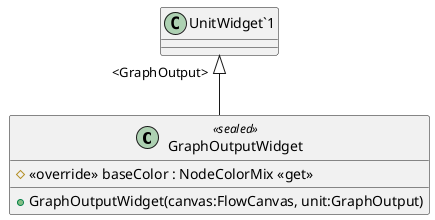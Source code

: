 @startuml
class GraphOutputWidget <<sealed>> {
    + GraphOutputWidget(canvas:FlowCanvas, unit:GraphOutput)
    # <<override>> baseColor : NodeColorMix <<get>>
}
"UnitWidget`1" "<GraphOutput>" <|-- GraphOutputWidget
@enduml
